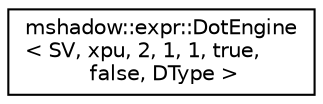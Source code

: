 digraph "Graphical Class Hierarchy"
{
 // LATEX_PDF_SIZE
  edge [fontname="Helvetica",fontsize="10",labelfontname="Helvetica",labelfontsize="10"];
  node [fontname="Helvetica",fontsize="10",shape=record];
  rankdir="LR";
  Node0 [label="mshadow::expr::DotEngine\l\< SV, xpu, 2, 1, 1, true,\l false, DType \>",height=0.2,width=0.4,color="black", fillcolor="white", style="filled",URL="$structmshadow_1_1expr_1_1DotEngine_3_01SV_00_01xpu_00_012_00_011_00_011_00_01true_00_01false_00_01DType_01_4.html",tooltip=" "];
}
